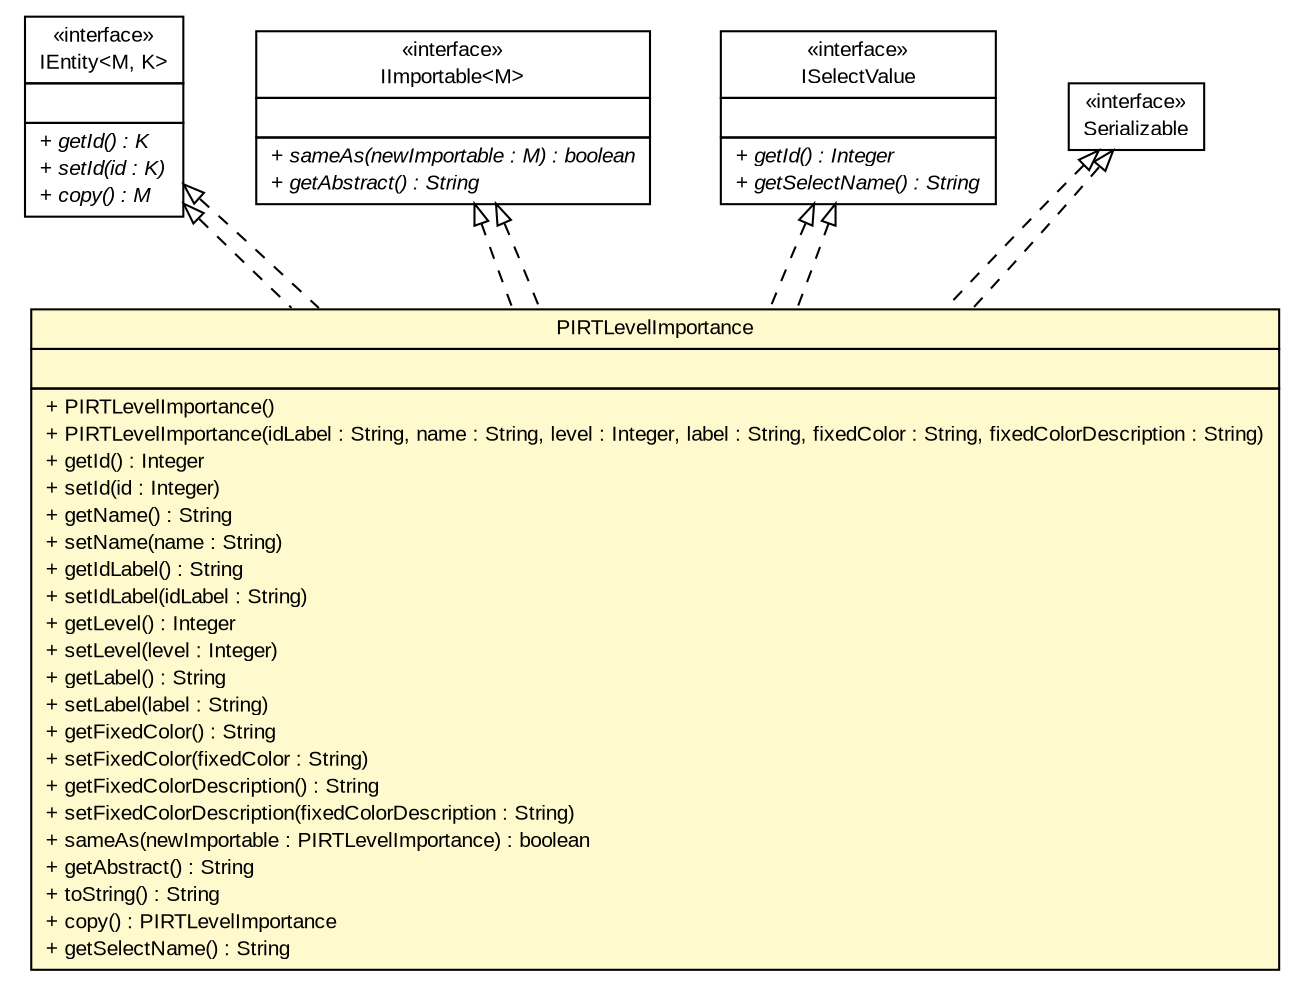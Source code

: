 #!/usr/local/bin/dot
#
# Class diagram 
# Generated by UMLGraph version R5_6-24-gf6e263 (http://www.umlgraph.org/)
#

digraph G {
	edge [fontname="arial",fontsize=10,labelfontname="arial",labelfontsize=10];
	node [fontname="arial",fontsize=10,shape=plaintext];
	nodesep=0.25;
	ranksep=0.5;
	// gov.sandia.cf.model.IEntity<M, K>
	c327223 [label=<<table title="gov.sandia.cf.model.IEntity" border="0" cellborder="1" cellspacing="0" cellpadding="2" port="p" href="./IEntity.html">
		<tr><td><table border="0" cellspacing="0" cellpadding="1">
<tr><td align="center" balign="center"> &#171;interface&#187; </td></tr>
<tr><td align="center" balign="center"> IEntity&lt;M, K&gt; </td></tr>
		</table></td></tr>
		<tr><td><table border="0" cellspacing="0" cellpadding="1">
<tr><td align="left" balign="left">  </td></tr>
		</table></td></tr>
		<tr><td><table border="0" cellspacing="0" cellpadding="1">
<tr><td align="left" balign="left"><font face="arial italic" point-size="10.0"> + getId() : K </font></td></tr>
<tr><td align="left" balign="left"><font face="arial italic" point-size="10.0"> + setId(id : K) </font></td></tr>
<tr><td align="left" balign="left"><font face="arial italic" point-size="10.0"> + copy() : M </font></td></tr>
		</table></td></tr>
		</table>>, URL="./IEntity.html", fontname="arial", fontcolor="black", fontsize=10.0];
	// gov.sandia.cf.model.IImportable<M>
	c327227 [label=<<table title="gov.sandia.cf.model.IImportable" border="0" cellborder="1" cellspacing="0" cellpadding="2" port="p" href="./IImportable.html">
		<tr><td><table border="0" cellspacing="0" cellpadding="1">
<tr><td align="center" balign="center"> &#171;interface&#187; </td></tr>
<tr><td align="center" balign="center"> IImportable&lt;M&gt; </td></tr>
		</table></td></tr>
		<tr><td><table border="0" cellspacing="0" cellpadding="1">
<tr><td align="left" balign="left">  </td></tr>
		</table></td></tr>
		<tr><td><table border="0" cellspacing="0" cellpadding="1">
<tr><td align="left" balign="left"><font face="arial italic" point-size="10.0"> + sameAs(newImportable : M) : boolean </font></td></tr>
<tr><td align="left" balign="left"><font face="arial italic" point-size="10.0"> + getAbstract() : String </font></td></tr>
		</table></td></tr>
		</table>>, URL="./IImportable.html", fontname="arial", fontcolor="black", fontsize=10.0];
	// gov.sandia.cf.model.ISelectValue
	c327232 [label=<<table title="gov.sandia.cf.model.ISelectValue" border="0" cellborder="1" cellspacing="0" cellpadding="2" port="p" href="./ISelectValue.html">
		<tr><td><table border="0" cellspacing="0" cellpadding="1">
<tr><td align="center" balign="center"> &#171;interface&#187; </td></tr>
<tr><td align="center" balign="center"> ISelectValue </td></tr>
		</table></td></tr>
		<tr><td><table border="0" cellspacing="0" cellpadding="1">
<tr><td align="left" balign="left">  </td></tr>
		</table></td></tr>
		<tr><td><table border="0" cellspacing="0" cellpadding="1">
<tr><td align="left" balign="left"><font face="arial italic" point-size="10.0"> + getId() : Integer </font></td></tr>
<tr><td align="left" balign="left"><font face="arial italic" point-size="10.0"> + getSelectName() : String </font></td></tr>
		</table></td></tr>
		</table>>, URL="./ISelectValue.html", fontname="arial", fontcolor="black", fontsize=10.0];
	// gov.sandia.cf.model.PIRTLevelImportance
	c327288 [label=<<table title="gov.sandia.cf.model.PIRTLevelImportance" border="0" cellborder="1" cellspacing="0" cellpadding="2" port="p" bgcolor="lemonChiffon" href="./PIRTLevelImportance.html">
		<tr><td><table border="0" cellspacing="0" cellpadding="1">
<tr><td align="center" balign="center"> PIRTLevelImportance </td></tr>
		</table></td></tr>
		<tr><td><table border="0" cellspacing="0" cellpadding="1">
<tr><td align="left" balign="left">  </td></tr>
		</table></td></tr>
		<tr><td><table border="0" cellspacing="0" cellpadding="1">
<tr><td align="left" balign="left"> + PIRTLevelImportance() </td></tr>
<tr><td align="left" balign="left"> + PIRTLevelImportance(idLabel : String, name : String, level : Integer, label : String, fixedColor : String, fixedColorDescription : String) </td></tr>
<tr><td align="left" balign="left"> + getId() : Integer </td></tr>
<tr><td align="left" balign="left"> + setId(id : Integer) </td></tr>
<tr><td align="left" balign="left"> + getName() : String </td></tr>
<tr><td align="left" balign="left"> + setName(name : String) </td></tr>
<tr><td align="left" balign="left"> + getIdLabel() : String </td></tr>
<tr><td align="left" balign="left"> + setIdLabel(idLabel : String) </td></tr>
<tr><td align="left" balign="left"> + getLevel() : Integer </td></tr>
<tr><td align="left" balign="left"> + setLevel(level : Integer) </td></tr>
<tr><td align="left" balign="left"> + getLabel() : String </td></tr>
<tr><td align="left" balign="left"> + setLabel(label : String) </td></tr>
<tr><td align="left" balign="left"> + getFixedColor() : String </td></tr>
<tr><td align="left" balign="left"> + setFixedColor(fixedColor : String) </td></tr>
<tr><td align="left" balign="left"> + getFixedColorDescription() : String </td></tr>
<tr><td align="left" balign="left"> + setFixedColorDescription(fixedColorDescription : String) </td></tr>
<tr><td align="left" balign="left"> + sameAs(newImportable : PIRTLevelImportance) : boolean </td></tr>
<tr><td align="left" balign="left"> + getAbstract() : String </td></tr>
<tr><td align="left" balign="left"> + toString() : String </td></tr>
<tr><td align="left" balign="left"> + copy() : PIRTLevelImportance </td></tr>
<tr><td align="left" balign="left"> + getSelectName() : String </td></tr>
		</table></td></tr>
		</table>>, URL="./PIRTLevelImportance.html", fontname="arial", fontcolor="black", fontsize=10.0];
	//gov.sandia.cf.model.PIRTLevelImportance implements java.io.Serializable
	c327576:p -> c327288:p [dir=back,arrowtail=empty,style=dashed];
	//gov.sandia.cf.model.PIRTLevelImportance implements gov.sandia.cf.model.IEntity<M, K>
	c327223:p -> c327288:p [dir=back,arrowtail=empty,style=dashed];
	//gov.sandia.cf.model.PIRTLevelImportance implements gov.sandia.cf.model.IImportable<M>
	c327227:p -> c327288:p [dir=back,arrowtail=empty,style=dashed];
	//gov.sandia.cf.model.PIRTLevelImportance implements gov.sandia.cf.model.ISelectValue
	c327232:p -> c327288:p [dir=back,arrowtail=empty,style=dashed];
	//gov.sandia.cf.model.PIRTLevelImportance implements java.io.Serializable
	c327576:p -> c327288:p [dir=back,arrowtail=empty,style=dashed];
	//gov.sandia.cf.model.PIRTLevelImportance implements gov.sandia.cf.model.IEntity<M, K>
	c327223:p -> c327288:p [dir=back,arrowtail=empty,style=dashed];
	//gov.sandia.cf.model.PIRTLevelImportance implements gov.sandia.cf.model.IImportable<M>
	c327227:p -> c327288:p [dir=back,arrowtail=empty,style=dashed];
	//gov.sandia.cf.model.PIRTLevelImportance implements gov.sandia.cf.model.ISelectValue
	c327232:p -> c327288:p [dir=back,arrowtail=empty,style=dashed];
	// java.io.Serializable
	c327576 [label=<<table title="java.io.Serializable" border="0" cellborder="1" cellspacing="0" cellpadding="2" port="p" href="http://java.sun.com/j2se/1.4.2/docs/api/java/io/Serializable.html">
		<tr><td><table border="0" cellspacing="0" cellpadding="1">
<tr><td align="center" balign="center"> &#171;interface&#187; </td></tr>
<tr><td align="center" balign="center"> Serializable </td></tr>
		</table></td></tr>
		</table>>, URL="http://java.sun.com/j2se/1.4.2/docs/api/java/io/Serializable.html", fontname="arial", fontcolor="black", fontsize=10.0];
}

